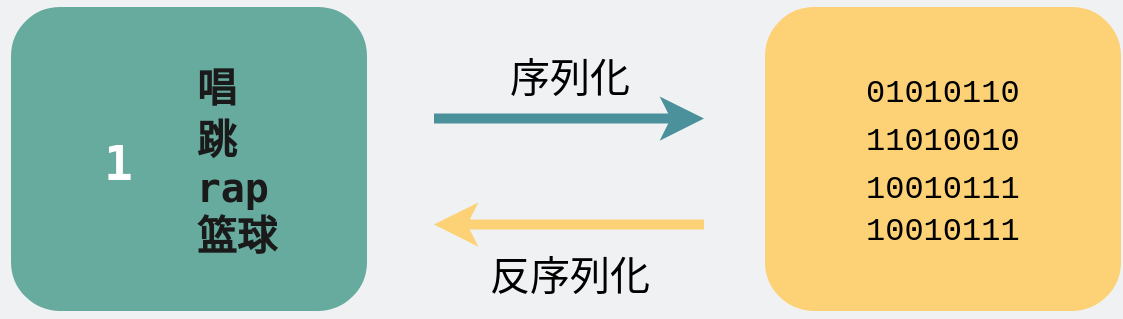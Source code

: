 <mxfile version="21.6.9" type="github">
  <diagram id="3228e29e-7158-1315-38df-8450db1d8a1d" name="Page-1">
    <mxGraphModel dx="625" dy="557" grid="0" gridSize="10" guides="1" tooltips="1" connect="1" arrows="1" fold="1" page="1" pageScale="1" pageWidth="600" pageHeight="200" background="#EFF1F3" math="0" shadow="0">
      <root>
        <mxCell id="0" />
        <mxCell id="1" parent="0" />
        <mxCell id="aMB2SkQLuwcF9kNnRCJI-1" value="&lt;div style=&quot;font-family: Menlo, Monaco, &amp;quot;Courier New&amp;quot;, monospace; font-size: 16px; line-height: 24px;&quot;&gt;&lt;div style=&quot;&quot;&gt;&lt;br&gt;&lt;/div&gt;&lt;/div&gt;" style="rounded=1;whiteSpace=wrap;html=1;strokeWidth=5;fontSize=30;strokeColor=#67AB9F;fillColor=#67AB9F;align=left;" parent="1" vertex="1">
          <mxGeometry x="25" y="226" width="173" height="147" as="geometry" />
        </mxCell>
        <mxCell id="CNL9ZWAu0hiXVesVUDJu-2" value="&lt;div style=&quot;font-family: Menlo, Monaco, &amp;quot;Courier New&amp;quot;, monospace; font-size: 16px; line-height: 24px;&quot;&gt;&lt;div style=&quot;&quot;&gt;&lt;br&gt;&lt;/div&gt;&lt;/div&gt;" style="rounded=1;whiteSpace=wrap;html=1;strokeWidth=5;fontSize=30;strokeColor=#FDD276;fillColor=#FDD276;align=left;" parent="1" vertex="1">
          <mxGeometry x="402" y="226" width="173" height="147" as="geometry" />
        </mxCell>
        <mxCell id="CNL9ZWAu0hiXVesVUDJu-3" value="&lt;div style=&quot;font-family: Menlo, Monaco, &amp;quot;Courier New&amp;quot;, monospace; font-size: 16px; line-height: 24px;&quot;&gt;01010110&lt;/div&gt;&lt;div style=&quot;font-family: Menlo, Monaco, &amp;quot;Courier New&amp;quot;, monospace; font-size: 16px; line-height: 24px;&quot;&gt;11010010&lt;/div&gt;&lt;div style=&quot;font-family: Menlo, Monaco, &amp;quot;Courier New&amp;quot;, monospace; font-size: 16px; line-height: 24px;&quot;&gt;10010111&lt;/div&gt;&lt;span style=&quot;font-family: Menlo, Monaco, &amp;quot;Courier New&amp;quot;, monospace; font-size: 16px;&quot;&gt;10010111&lt;/span&gt;" style="text;html=1;strokeColor=none;fillColor=none;align=left;verticalAlign=middle;whiteSpace=wrap;rounded=0;labelBackgroundColor=none;fontColor=#000000;" parent="1" vertex="1">
          <mxGeometry x="448" y="242.5" width="102" height="114" as="geometry" />
        </mxCell>
        <mxCell id="CNL9ZWAu0hiXVesVUDJu-5" value="" style="endArrow=classic;html=1;rounded=0;fontColor=#000000;strokeWidth=5;strokeColor=#4A919B;" parent="1" edge="1">
          <mxGeometry width="50" height="50" relative="1" as="geometry">
            <mxPoint x="234" y="279.29" as="sourcePoint" />
            <mxPoint x="369" y="279.29" as="targetPoint" />
          </mxGeometry>
        </mxCell>
        <mxCell id="CNL9ZWAu0hiXVesVUDJu-6" value="" style="endArrow=none;html=1;rounded=0;fontColor=#000000;strokeWidth=5;startArrow=classic;startFill=1;endFill=0;strokeColor=#FDD276;" parent="1" edge="1">
          <mxGeometry width="50" height="50" relative="1" as="geometry">
            <mxPoint x="234" y="332.29" as="sourcePoint" />
            <mxPoint x="369" y="332.29" as="targetPoint" />
          </mxGeometry>
        </mxCell>
        <mxCell id="CNL9ZWAu0hiXVesVUDJu-7" value="&lt;font style=&quot;font-size: 20px;&quot;&gt;序列化&lt;/font&gt;" style="text;html=1;strokeColor=none;fillColor=none;align=center;verticalAlign=middle;whiteSpace=wrap;rounded=0;labelBackgroundColor=none;fontColor=#000000;" parent="1" vertex="1">
          <mxGeometry x="266" y="243" width="72" height="30" as="geometry" />
        </mxCell>
        <mxCell id="CNL9ZWAu0hiXVesVUDJu-8" value="&lt;font style=&quot;font-size: 20px;&quot;&gt;反序列化&lt;/font&gt;" style="text;html=1;strokeColor=none;fillColor=none;align=center;verticalAlign=middle;whiteSpace=wrap;rounded=0;labelBackgroundColor=none;fontColor=#000000;" parent="1" vertex="1">
          <mxGeometry x="255" y="342" width="94" height="30" as="geometry" />
        </mxCell>
        <mxCell id="ZSYGBcrlqsScMK97Dlac-1" value="&lt;div style=&quot;font-family: Menlo, Monaco, &amp;quot;Courier New&amp;quot;, monospace; line-height: 24px;&quot;&gt;&lt;div style=&quot;&quot;&gt;&lt;span style=&quot;background-color: initial; font-family: menlo, monospace, Tahoma, 微软雅黑, 幼圆; font-weight: bold;&quot;&gt;&lt;font style=&quot;font-size: 24px;&quot; color=&quot;#ffffff&quot;&gt;1&lt;/font&gt;&lt;/span&gt;&lt;br&gt;&lt;/div&gt;&lt;/div&gt;" style="text;html=1;strokeColor=none;fillColor=none;align=left;verticalAlign=middle;whiteSpace=wrap;rounded=0;labelBackgroundColor=none;fontColor=#000000;" parent="1" vertex="1">
          <mxGeometry x="67" y="287" width="53" height="33" as="geometry" />
        </mxCell>
        <mxCell id="ZSYGBcrlqsScMK97Dlac-2" value="&lt;div style=&quot;font-family: Menlo, Monaco, &amp;quot;Courier New&amp;quot;, monospace; font-size: 20px; line-height: 24px;&quot;&gt;&lt;div style=&quot;&quot;&gt;&lt;span style=&quot;font-family: menlo, monospace, Tahoma, 微软雅黑, 幼圆; color: rgb(26, 26, 26); background-color: initial;&quot;&gt;&amp;nbsp; &amp;nbsp; &amp;nbsp; &amp;nbsp;&amp;nbsp;&lt;/span&gt;&lt;span style=&quot;font-family: menlo, monospace, Tahoma, 微软雅黑, 幼圆; color: rgb(26, 26, 26); background-color: initial; box-sizing: border-box; font-weight: bold;&quot; class=&quot;json_string&quot;&gt;唱&lt;/span&gt;&lt;br&gt;&lt;/div&gt;&lt;font style=&quot;font-size: 20px;&quot; color=&quot;#1a1a1a&quot;&gt;&lt;span style=&quot;box-sizing: border-box; font-family: menlo, monospace, Tahoma, 微软雅黑, 幼圆;&quot; data-size=&quot;4&quot; data-type=&quot;array&quot;&gt;&lt;div style=&quot;&quot;&gt;&lt;span style=&quot;background-color: initial;&quot;&gt;&amp;nbsp; &amp;nbsp; &amp;nbsp; &amp;nbsp;&amp;nbsp;&lt;/span&gt;&lt;span style=&quot;background-color: initial; box-sizing: border-box; font-weight: bold;&quot; class=&quot;json_string&quot;&gt;跳&lt;/span&gt;&lt;/div&gt;&lt;div style=&quot;&quot;&gt;&lt;span style=&quot;background-color: initial;&quot;&gt;&amp;nbsp; &amp;nbsp; &amp;nbsp; &amp;nbsp;&amp;nbsp;&lt;/span&gt;&lt;span style=&quot;background-color: initial; box-sizing: border-box; font-weight: bold;&quot; class=&quot;json_string&quot;&gt;rap&lt;/span&gt;&lt;/div&gt;&lt;div style=&quot;&quot;&gt;&lt;span style=&quot;background-color: initial;&quot;&gt;&amp;nbsp; &amp;nbsp; &amp;nbsp; &amp;nbsp;&amp;nbsp;&lt;/span&gt;&lt;span style=&quot;background-color: initial; box-sizing: border-box; font-weight: bold;&quot; class=&quot;json_string&quot;&gt;篮球&lt;/span&gt;&lt;/div&gt;&lt;/span&gt;&lt;/font&gt;&lt;/div&gt;" style="text;html=1;strokeColor=none;fillColor=none;align=left;verticalAlign=middle;whiteSpace=wrap;rounded=0;labelBackgroundColor=none;fontColor=#000000;" parent="1" vertex="1">
          <mxGeometry x="17" y="220.75" width="164" height="157.5" as="geometry" />
        </mxCell>
      </root>
    </mxGraphModel>
  </diagram>
</mxfile>
